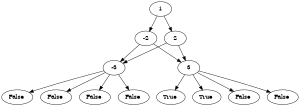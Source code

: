 digraph BDD { 
 size = "2,2"; 
1 -> -2 ; 
1 -> 2 ; 
-2 -> -3 ; 
-2 -> 3 ; 
-3 -> { l1[label = "False "]} ; 
-3 -> { l2[label = "False "]} ; 
3 -> { l3[label = "True "]} ; 
3 -> { l4[label = "True "]} ; 
2 -> -3 ; 
2 -> 3 ; 
-3 -> { l5[label = "False "]} ; 
-3 -> { l6[label = "False "]} ; 
3 -> { l7[label = "False "]} ; 
3 -> { l8[label = "False "]} ; 
}